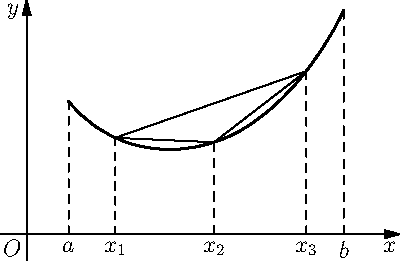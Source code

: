 size(200);
import graph;
path p=(18,57)..controls(24.6897020993,48.5542116432)and(33.7399669591,42.2886436633)..(44,39)
  ..controls(58.8888580389,34.2276811928)and(75.0140341328,35.9943800805)..(89,43)
  ..controls(99.0578737705,48.038024653)and(107.569317408,55.564220698)..(115,64)
  ..controls(123.475464645,73.6218817514)and(130.545656529,84.3955074784)..(136,96);

draw(p,linewidth(1));

pair A=point(p,0);
pair B=point(p,length(p));
pair K=point(p,0.2*length(p));
pair L=point(p,0.8*length(p));
pair M=point(p,0.45*length(p));
draw(K--L--M--cycle);
draw(A--(A.x,0),dashed);
draw(B--(B.x,0),dashed);
draw(K--(K.x,0),dashed);
draw(L--(L.x,0),dashed);
draw(M--(M.x,0),dashed);
label("$a$",A.x,S);
label("$b$",B.x,S);
label("$x_{1}$",K.x,S);
label("$x_{2}$",M.x,S);
label("$x_{3}$",L.x,S);

label("$O$",(0,0),SW);
xlimits(-10,B.x+20);
axes("$x$","$y$",Arrow());

